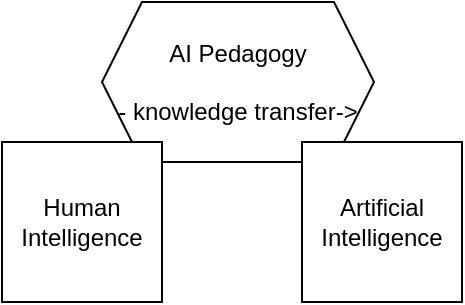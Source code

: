 <mxfile version="21.1.8" type="device">
  <diagram name="Page-1" id="m3W3GeHNY0vPOli2ZKDQ">
    <mxGraphModel dx="880" dy="387" grid="1" gridSize="10" guides="1" tooltips="1" connect="1" arrows="1" fold="1" page="1" pageScale="1" pageWidth="827" pageHeight="1169" math="0" shadow="0">
      <root>
        <mxCell id="0" />
        <mxCell id="1" parent="0" />
        <mxCell id="nLqp4Yt5BPmPxzOCfhhY-1" value="AI Pedagogy&lt;br&gt;&lt;br&gt;- knowledge transfer-&amp;gt;" style="shape=hexagon;perimeter=hexagonPerimeter2;whiteSpace=wrap;html=1;fixedSize=1;" vertex="1" parent="1">
          <mxGeometry x="350" y="50" width="136" height="80" as="geometry" />
        </mxCell>
        <mxCell id="nLqp4Yt5BPmPxzOCfhhY-7" value="Human&lt;br&gt;Intelligence" style="whiteSpace=wrap;html=1;aspect=fixed;" vertex="1" parent="1">
          <mxGeometry x="300" y="120" width="80" height="80" as="geometry" />
        </mxCell>
        <mxCell id="nLqp4Yt5BPmPxzOCfhhY-8" value="Artificial&lt;br&gt;Intelligence" style="whiteSpace=wrap;html=1;aspect=fixed;" vertex="1" parent="1">
          <mxGeometry x="450" y="120" width="80" height="80" as="geometry" />
        </mxCell>
      </root>
    </mxGraphModel>
  </diagram>
</mxfile>
